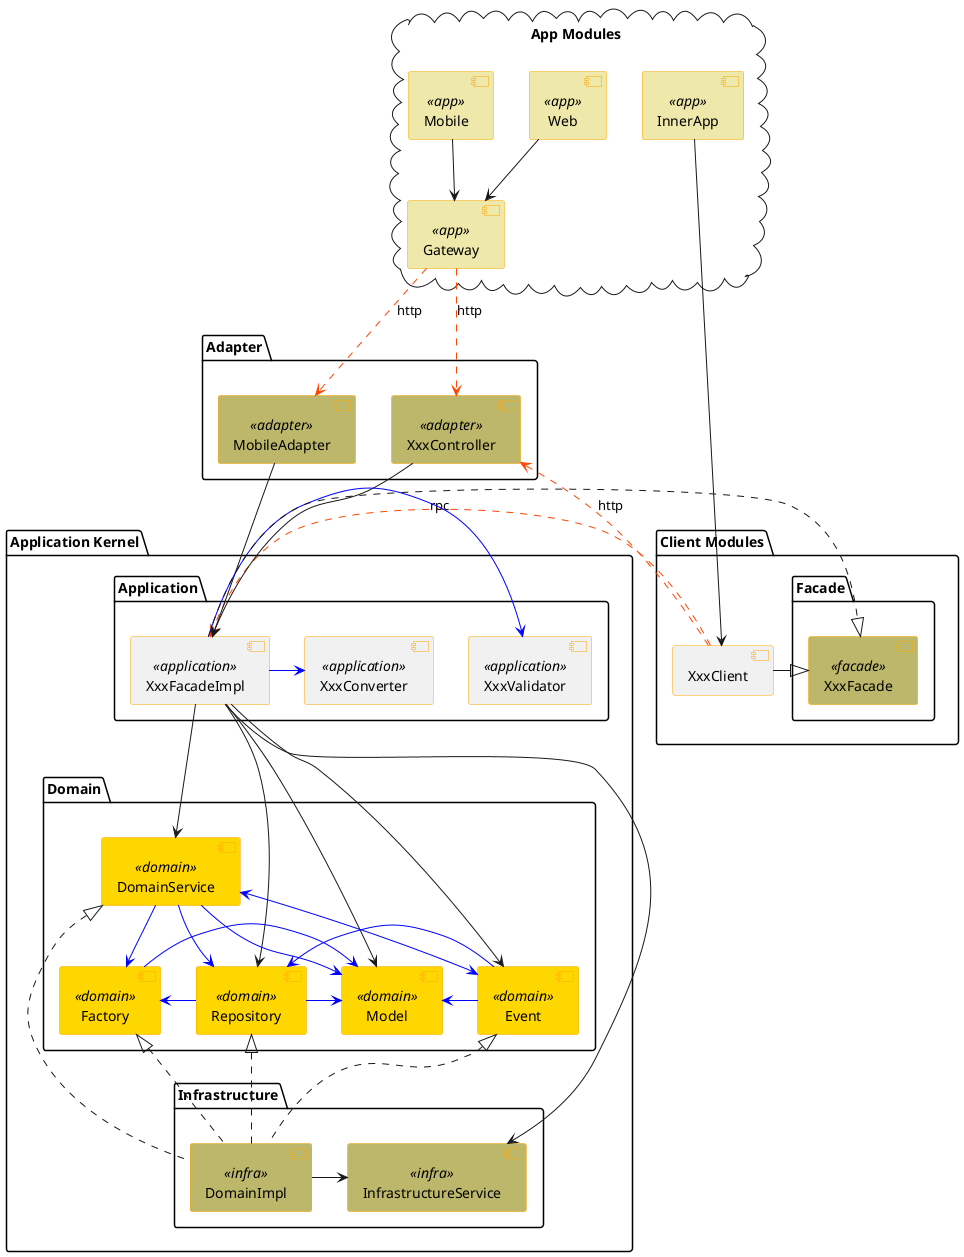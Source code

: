 @startuml ddd-module

cloud "App Modules" {

    [Web] <<app>>
    [Mobile] <<app>>
    [Gateway] <<app>>
    [InnerApp] <<app>>
    Web -down-> Gateway
    Mobile -down-> Gateway
}
package "Client Modules" {
    component XxxClient
    package "Facade" {
        component XxxFacade <<facade>>
    }
    XxxClient -left-|> XxxFacade
}
package "Adapter" {
    component XxxController <<adapter>>
    component MobileAdapter <<adapter>>
}
package "Application Kernel"{
    package "Application" {
        component XxxFacadeImpl <<application>>
        component XxxConverter <<application>>
        component XxxValidator <<application>>
    }
    package "Domain" {
        component Model <<domain>>
        component Event <<domain>>
        component Factory <<domain>>
        component Repository <<domain>>
        component DomainService <<domain>>
    }
    package "Infrastructure" {
        component InfrastructureService <<infra>>
        component DomainImpl<<infra>>
    }
}

skinparam component {
    borderColor orange
    ' backgroundColor gold
    backgroundColor<<domain>> Gold
    backgroundColor<<infra>> DarkKhaki
    backgroundColor<<app>> PaleGoldenRod
    backgroundColor<<adapter>> DarkKhaki
    backgroundColor<<facade>> DarkKhaki
    backgroundColor<<bootstrap>> GreenYellow
}

InnerApp -> XxxClient
XxxClient .[#OrangeRed]> XxxController: http
XxxClient .[#OrangeRed]> XxxFacadeImpl: rpc

Gateway .[#OrangeRed]> XxxController: http
Gateway .[#OrangeRed].> MobileAdapter: http
XxxController -down-> XxxFacadeImpl
MobileAdapter -down-> XxxFacadeImpl

XxxFacadeImpl -[#Blue]> XxxValidator
XxxFacadeImpl -[#Blue]> XxxConverter
XxxFacadeImpl ..|> XxxFacade

XxxFacadeImpl -down-> Model
XxxFacadeImpl -down-> Event
XxxFacadeImpl -down-> Repository
XxxFacadeImpl -down-> DomainService
XxxFacadeImpl -down-> InfrastructureService

DomainService -[#Blue]> Model
DomainService -[#Blue]> Repository
DomainService -[#Blue]> Factory
DomainService <-[#Blue]-> Event
Event -[#Blue]> Model
Event -[#Blue]> Repository
Factory -[#Blue]> Model
Repository -[#Blue]> Model
Repository -[#Blue]> Factory

DomainImpl .up.|> Event
DomainImpl .up.|> Repository
DomainImpl .up.|> Factory
DomainImpl .up.|> DomainService
DomainImpl -right-> InfrastructureService
@enduml
